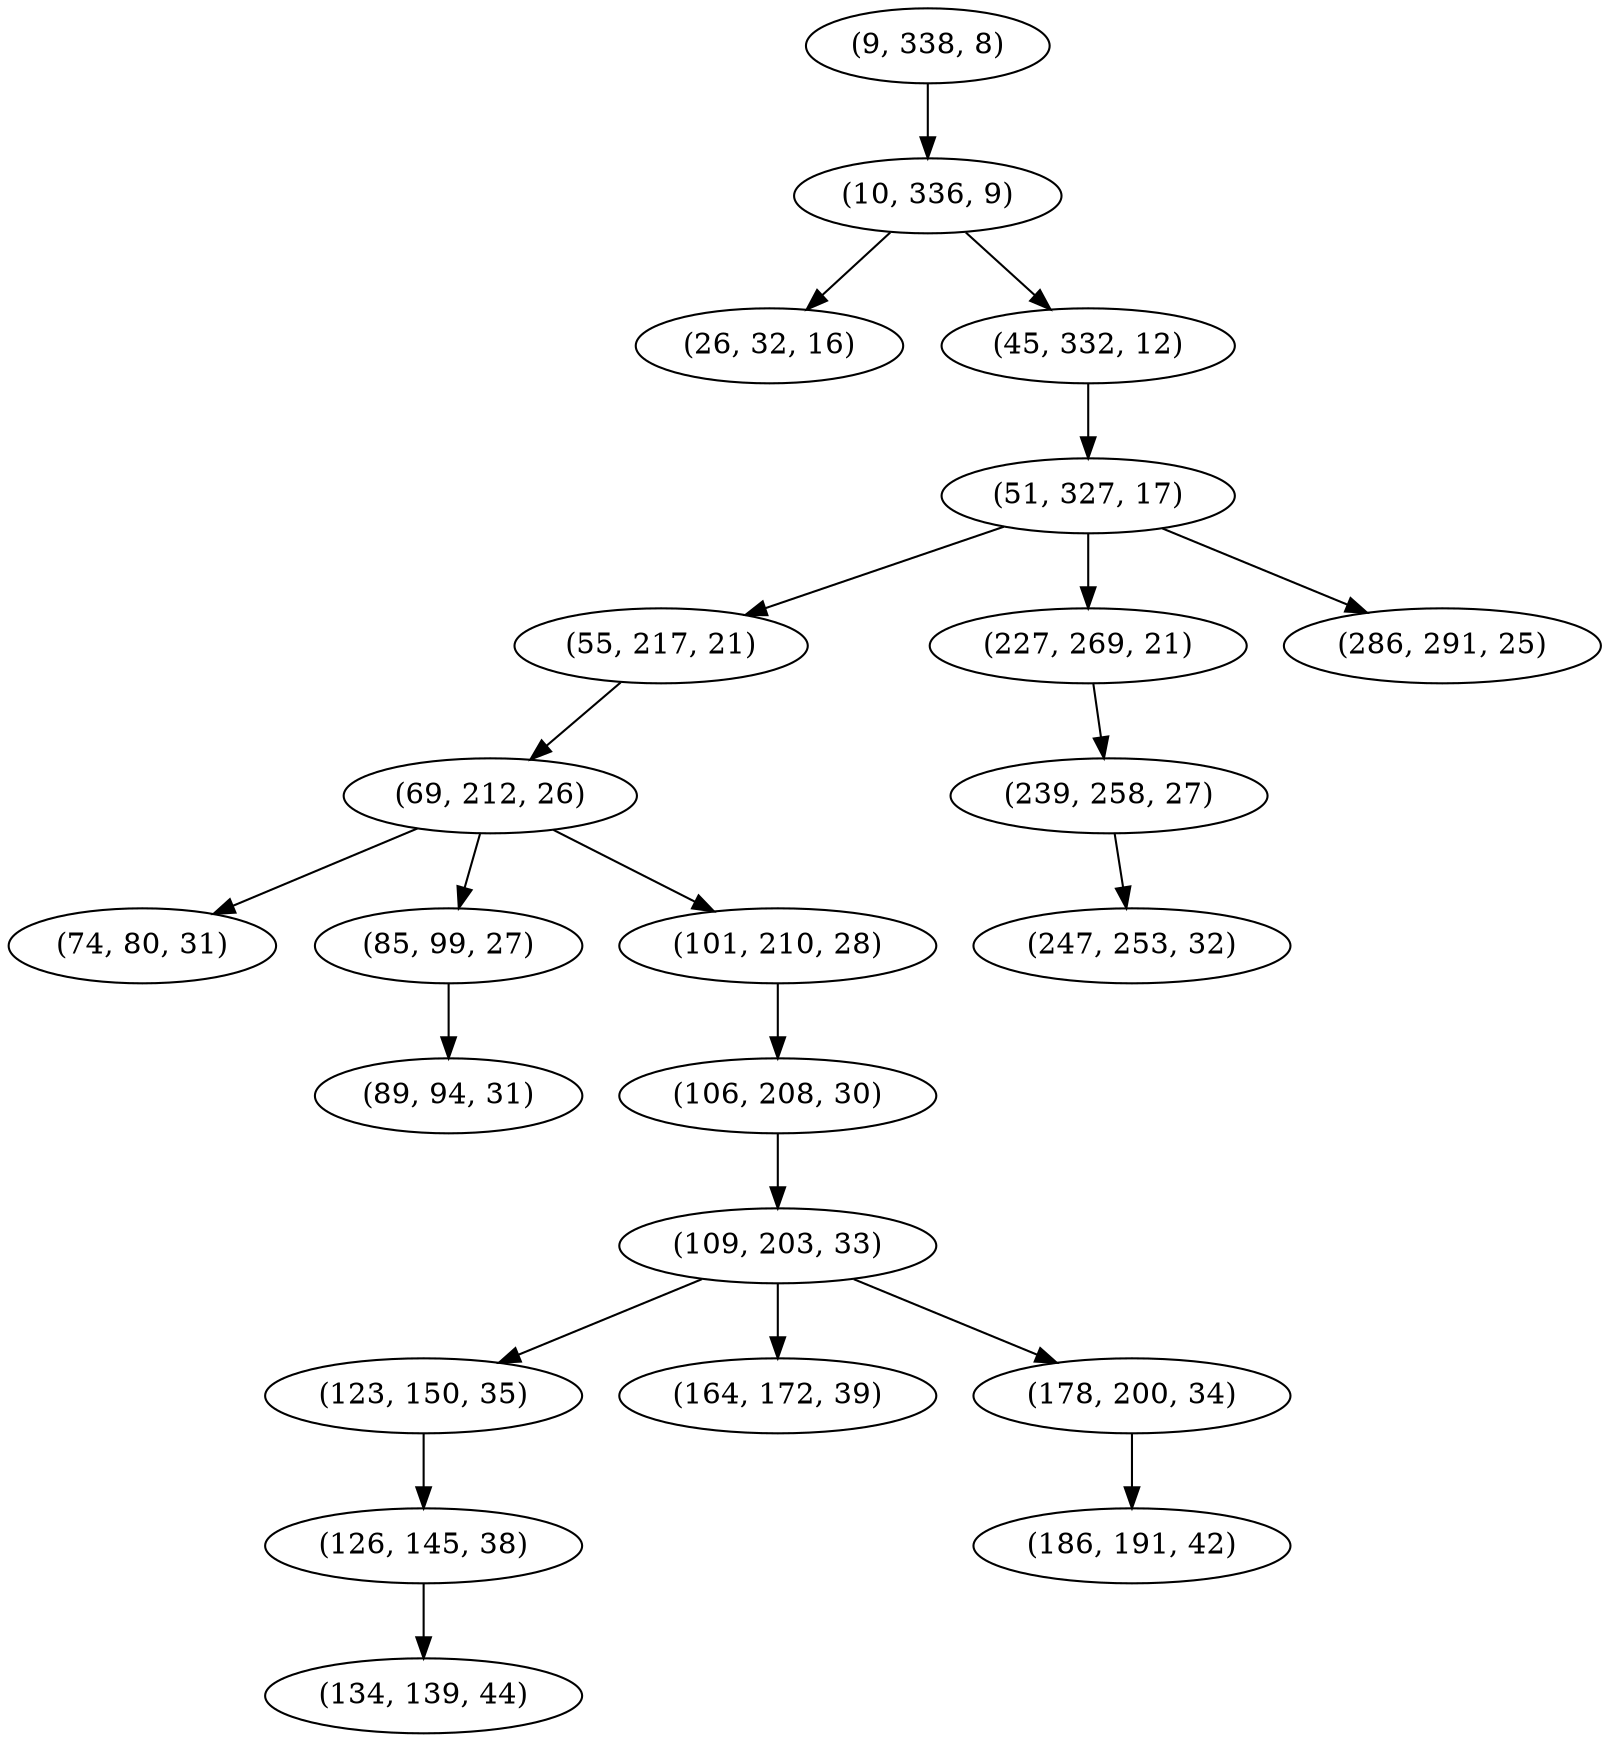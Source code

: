 digraph tree {
    "(9, 338, 8)";
    "(10, 336, 9)";
    "(26, 32, 16)";
    "(45, 332, 12)";
    "(51, 327, 17)";
    "(55, 217, 21)";
    "(69, 212, 26)";
    "(74, 80, 31)";
    "(85, 99, 27)";
    "(89, 94, 31)";
    "(101, 210, 28)";
    "(106, 208, 30)";
    "(109, 203, 33)";
    "(123, 150, 35)";
    "(126, 145, 38)";
    "(134, 139, 44)";
    "(164, 172, 39)";
    "(178, 200, 34)";
    "(186, 191, 42)";
    "(227, 269, 21)";
    "(239, 258, 27)";
    "(247, 253, 32)";
    "(286, 291, 25)";
    "(9, 338, 8)" -> "(10, 336, 9)";
    "(10, 336, 9)" -> "(26, 32, 16)";
    "(10, 336, 9)" -> "(45, 332, 12)";
    "(45, 332, 12)" -> "(51, 327, 17)";
    "(51, 327, 17)" -> "(55, 217, 21)";
    "(51, 327, 17)" -> "(227, 269, 21)";
    "(51, 327, 17)" -> "(286, 291, 25)";
    "(55, 217, 21)" -> "(69, 212, 26)";
    "(69, 212, 26)" -> "(74, 80, 31)";
    "(69, 212, 26)" -> "(85, 99, 27)";
    "(69, 212, 26)" -> "(101, 210, 28)";
    "(85, 99, 27)" -> "(89, 94, 31)";
    "(101, 210, 28)" -> "(106, 208, 30)";
    "(106, 208, 30)" -> "(109, 203, 33)";
    "(109, 203, 33)" -> "(123, 150, 35)";
    "(109, 203, 33)" -> "(164, 172, 39)";
    "(109, 203, 33)" -> "(178, 200, 34)";
    "(123, 150, 35)" -> "(126, 145, 38)";
    "(126, 145, 38)" -> "(134, 139, 44)";
    "(178, 200, 34)" -> "(186, 191, 42)";
    "(227, 269, 21)" -> "(239, 258, 27)";
    "(239, 258, 27)" -> "(247, 253, 32)";
}
